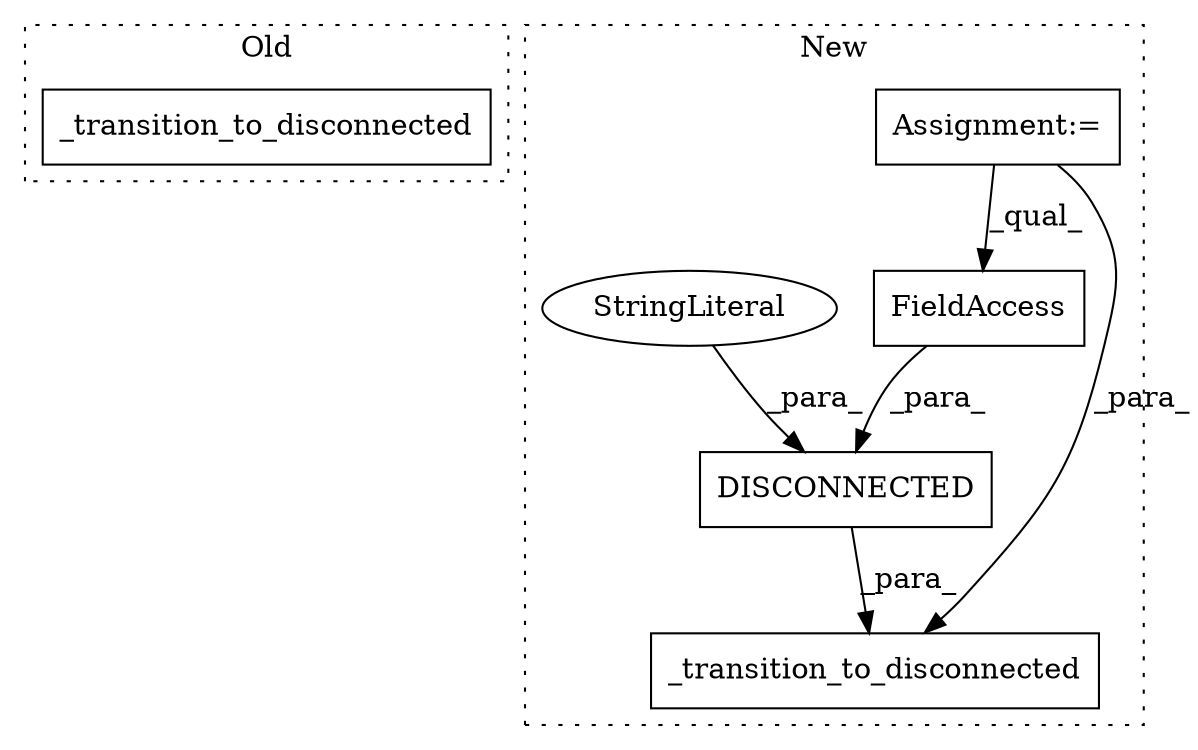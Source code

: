 digraph G {
subgraph cluster0 {
1 [label="_transition_to_disconnected" a="32" s="4667" l="29" shape="box"];
label = "Old";
style="dotted";
}
subgraph cluster1 {
2 [label="DISCONNECTED" a="32" s="5418,5479" l="13,1" shape="box"];
3 [label="FieldAccess" a="22" s="5431" l="25" shape="box"];
4 [label="_transition_to_disconnected" a="32" s="5390,5480" l="28,1" shape="box"];
5 [label="Assignment:=" a="7" s="4812" l="11" shape="box"];
6 [label="StringLiteral" a="45" s="5462" l="17" shape="ellipse"];
label = "New";
style="dotted";
}
2 -> 4 [label="_para_"];
3 -> 2 [label="_para_"];
5 -> 3 [label="_qual_"];
5 -> 4 [label="_para_"];
6 -> 2 [label="_para_"];
}
